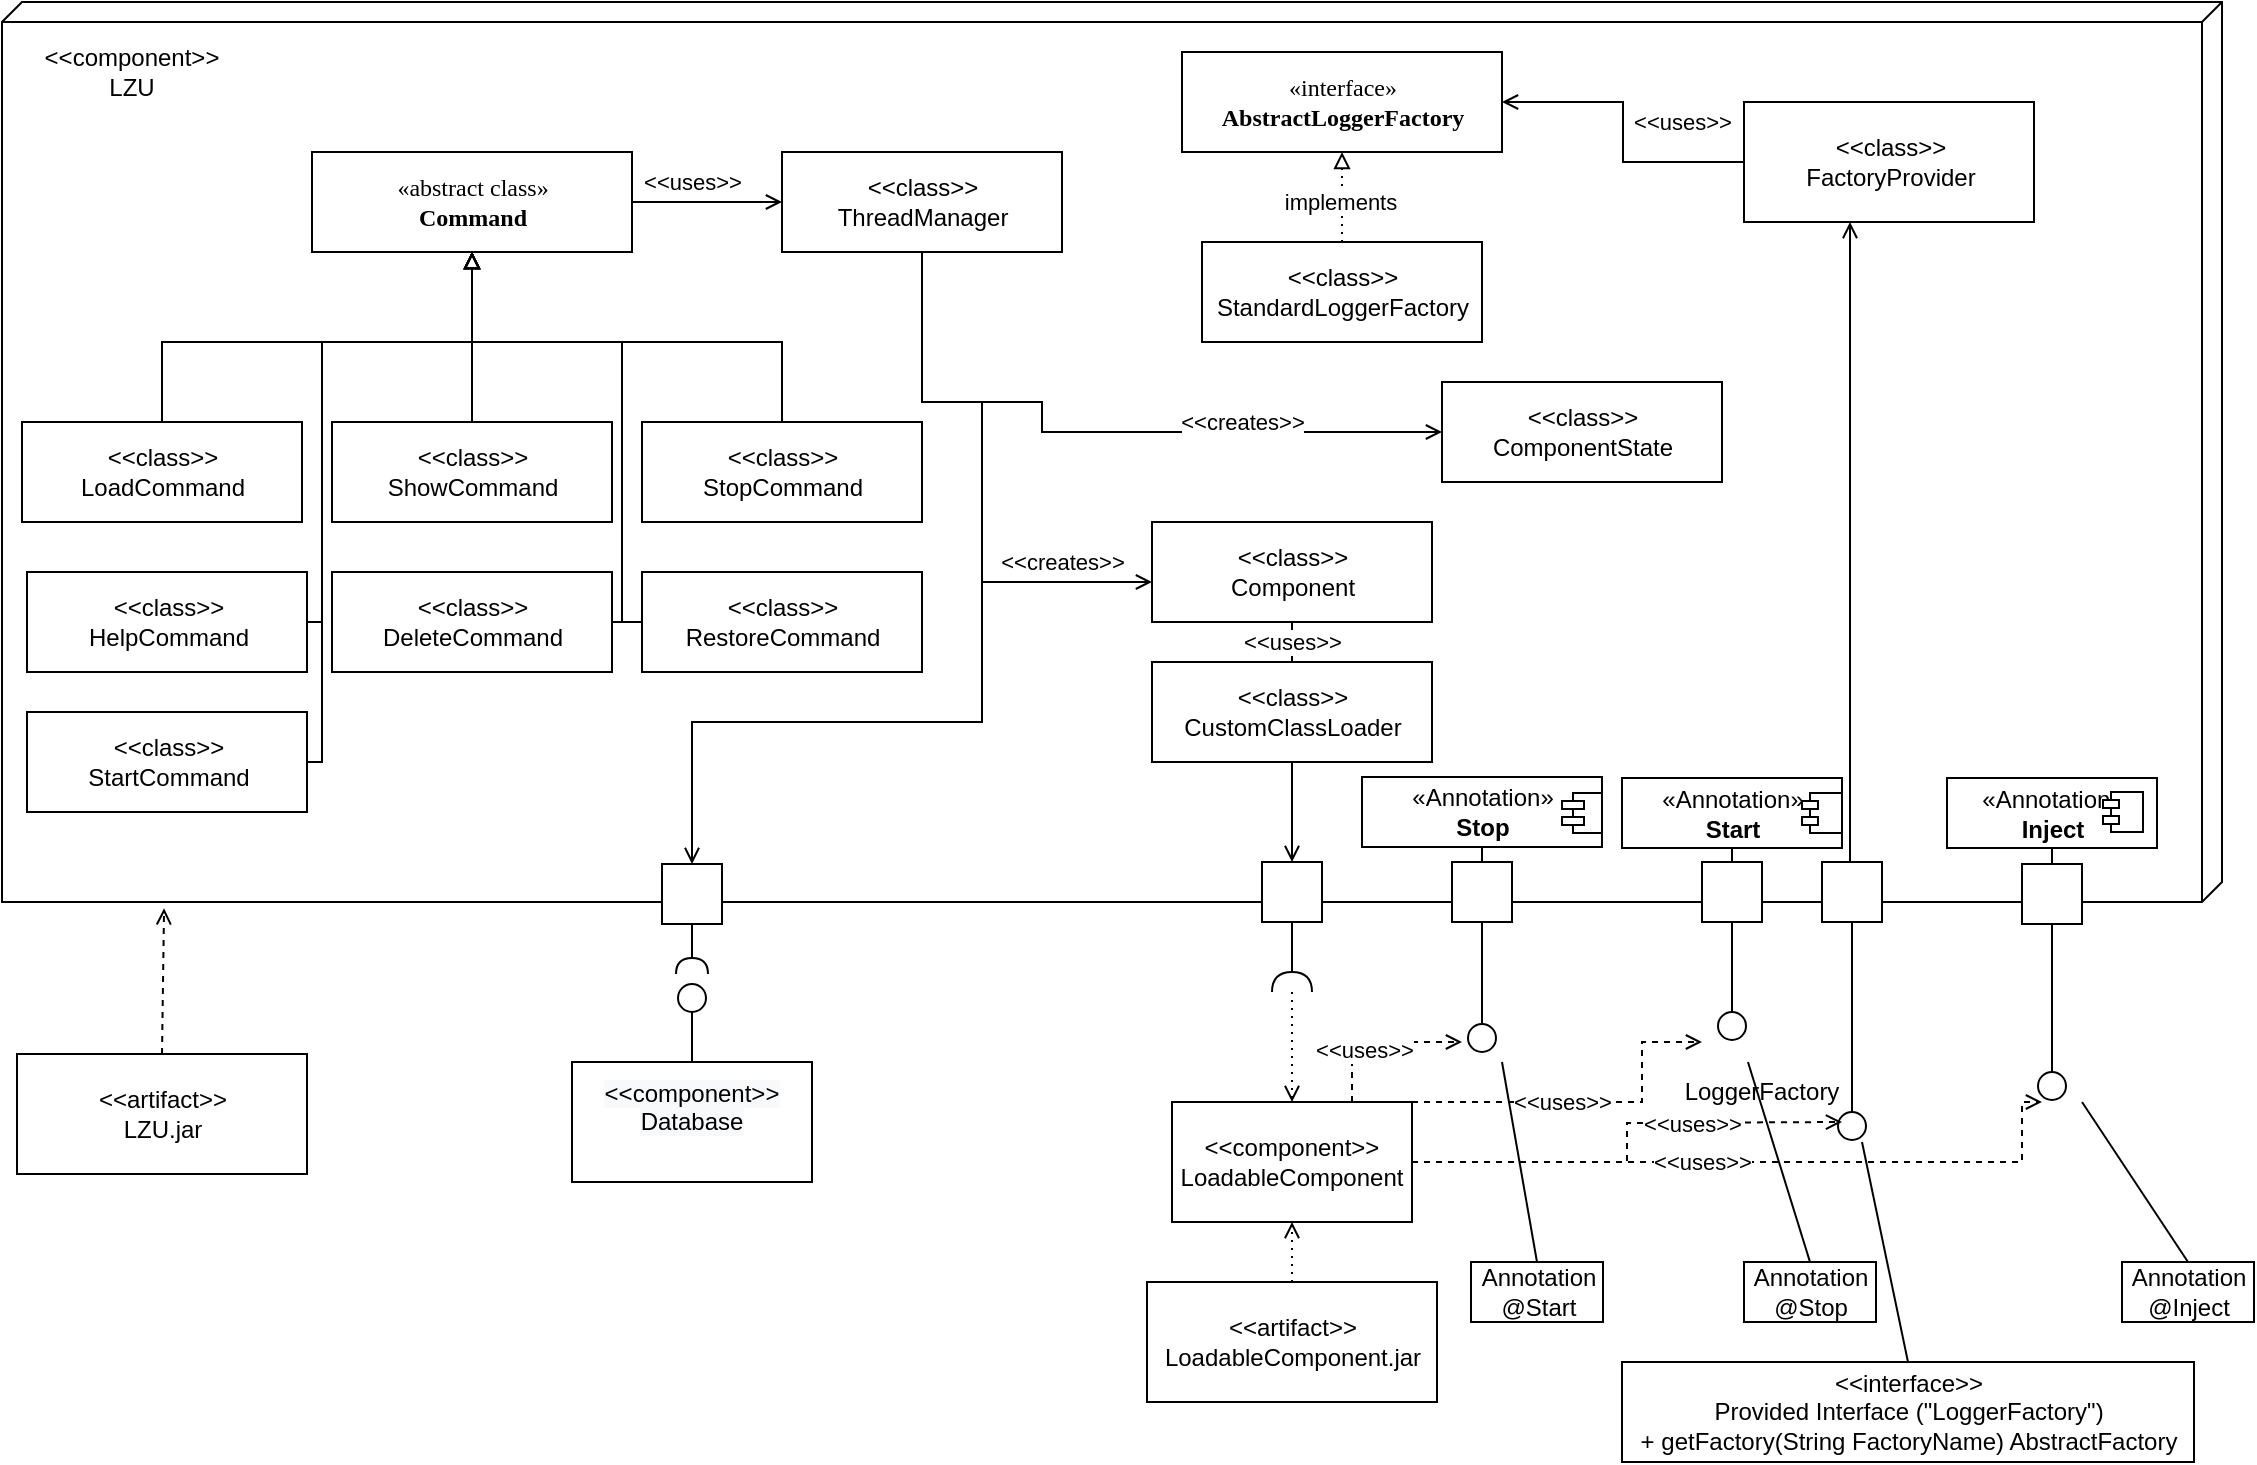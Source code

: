 <mxfile version="18.0.2" type="device"><diagram name="Page-1" id="5f0bae14-7c28-e335-631c-24af17079c00"><mxGraphModel dx="1422" dy="705" grid="1" gridSize="10" guides="1" tooltips="1" connect="1" arrows="1" fold="1" page="1" pageScale="1" pageWidth="1100" pageHeight="850" background="none" math="0" shadow="0"><root><mxCell id="0"/><mxCell id="1" parent="0"/><mxCell id="39150e848f15840c-1" value="" style="verticalAlign=top;align=left;spacingTop=8;spacingLeft=2;spacingRight=12;shape=cube;size=10;direction=south;fontStyle=4;html=1;rounded=0;shadow=0;comic=0;labelBackgroundColor=white;strokeWidth=1;fontFamily=Verdana;fontSize=12" parent="1" vertex="1"><mxGeometry x="30" y="20" width="1110" height="450" as="geometry"/></mxCell><mxCell id="Bn-qA_L5yHRzfilaI80a-10" style="edgeStyle=orthogonalEdgeStyle;rounded=0;orthogonalLoop=1;jettySize=auto;html=1;startArrow=none;startFill=0;endArrow=circle;endFill=0;strokeColor=default;" parent="1" source="KaQGnkYjdUyi4YdDWETX-2" edge="1"><mxGeometry relative="1" as="geometry"><mxPoint x="375" y="510" as="targetPoint"/><mxPoint x="375" y="551" as="sourcePoint"/></mxGeometry></mxCell><mxCell id="39150e848f15840c-4" value="«interface»&lt;br&gt;&lt;b&gt;AbstractLoggerFactory&lt;/b&gt;" style="html=1;rounded=0;shadow=0;comic=0;labelBackgroundColor=none;strokeWidth=1;fontFamily=Verdana;fontSize=12;align=center;" parent="1" vertex="1"><mxGeometry x="620" y="45" width="160" height="50" as="geometry"/></mxCell><mxCell id="DbzHq9LiooGtLRMXnY6e-2" value="&amp;lt;&amp;lt;component&amp;gt;&amp;gt;&lt;br&gt;LZU" style="text;html=1;strokeColor=none;fillColor=none;align=center;verticalAlign=middle;whiteSpace=wrap;rounded=0;" parent="1" vertex="1"><mxGeometry x="40" y="40" width="110" height="30" as="geometry"/></mxCell><mxCell id="DbzHq9LiooGtLRMXnY6e-7" value="" style="rounded=0;orthogonalLoop=1;jettySize=auto;html=1;endArrow=halfCircle;endFill=0;entryX=0.5;entryY=0.5;endSize=6;strokeWidth=1;sketch=0;startArrow=none;" parent="1" source="DbzHq9LiooGtLRMXnY6e-10" edge="1"><mxGeometry relative="1" as="geometry"><mxPoint x="375" y="401" as="sourcePoint"/><mxPoint x="375" y="506" as="targetPoint"/></mxGeometry></mxCell><mxCell id="DbzHq9LiooGtLRMXnY6e-19" style="edgeStyle=orthogonalEdgeStyle;rounded=0;orthogonalLoop=1;jettySize=auto;html=1;entryX=1;entryY=0.5;entryDx=0;entryDy=0;endArrow=open;endFill=0;" parent="1" source="DbzHq9LiooGtLRMXnY6e-13" target="39150e848f15840c-4" edge="1"><mxGeometry relative="1" as="geometry"/></mxCell><mxCell id="DbzHq9LiooGtLRMXnY6e-20" value="&amp;lt;&amp;lt;uses&amp;gt;&amp;gt;" style="edgeLabel;html=1;align=center;verticalAlign=middle;resizable=0;points=[];" parent="DbzHq9LiooGtLRMXnY6e-19" vertex="1" connectable="0"><mxGeometry x="0.236" y="2" relative="1" as="geometry"><mxPoint x="32" y="8" as="offset"/></mxGeometry></mxCell><mxCell id="DbzHq9LiooGtLRMXnY6e-13" value="&amp;lt;&amp;lt;class&amp;gt;&amp;gt;&lt;br&gt;FactoryProvider" style="html=1;" parent="1" vertex="1"><mxGeometry x="901" y="70" width="145" height="60" as="geometry"/></mxCell><mxCell id="DbzHq9LiooGtLRMXnY6e-15" value="&amp;lt;&amp;lt;class&amp;gt;&amp;gt;&lt;br&gt;StandardLoggerFactory" style="html=1;" parent="1" vertex="1"><mxGeometry x="630" y="140" width="140" height="50" as="geometry"/></mxCell><mxCell id="DbzHq9LiooGtLRMXnY6e-17" value="" style="endArrow=block;dashed=1;html=1;dashPattern=1 3;strokeWidth=1;rounded=0;entryX=0.5;entryY=1;entryDx=0;entryDy=0;exitX=0.5;exitY=0;exitDx=0;exitDy=0;endFill=0;" parent="1" source="DbzHq9LiooGtLRMXnY6e-15" target="39150e848f15840c-4" edge="1"><mxGeometry width="50" height="50" relative="1" as="geometry"><mxPoint x="580" y="170" as="sourcePoint"/><mxPoint x="630" y="120" as="targetPoint"/></mxGeometry></mxCell><mxCell id="DbzHq9LiooGtLRMXnY6e-18" value="implements" style="edgeLabel;html=1;align=center;verticalAlign=middle;resizable=0;points=[];" parent="DbzHq9LiooGtLRMXnY6e-17" vertex="1" connectable="0"><mxGeometry x="-0.109" y="1" relative="1" as="geometry"><mxPoint as="offset"/></mxGeometry></mxCell><mxCell id="DbzHq9LiooGtLRMXnY6e-57" style="edgeStyle=orthogonalEdgeStyle;rounded=0;orthogonalLoop=1;jettySize=auto;html=1;exitX=1;exitY=0.5;exitDx=0;exitDy=0;entryX=0;entryY=0.5;entryDx=0;entryDy=0;endArrow=open;endFill=0;" parent="1" source="DbzHq9LiooGtLRMXnY6e-21" target="DbzHq9LiooGtLRMXnY6e-49" edge="1"><mxGeometry relative="1" as="geometry"/></mxCell><mxCell id="DbzHq9LiooGtLRMXnY6e-58" value="&amp;lt;&amp;lt;uses&amp;gt;&amp;gt;" style="edgeLabel;html=1;align=center;verticalAlign=middle;resizable=0;points=[];" parent="DbzHq9LiooGtLRMXnY6e-57" vertex="1" connectable="0"><mxGeometry x="-0.154" relative="1" as="geometry"><mxPoint x="-2" y="-10" as="offset"/></mxGeometry></mxCell><mxCell id="DbzHq9LiooGtLRMXnY6e-21" value="«abstract class»&lt;br&gt;&lt;b&gt;Command&lt;/b&gt;" style="html=1;rounded=0;shadow=0;comic=0;labelBackgroundColor=none;strokeWidth=1;fontFamily=Verdana;fontSize=12;align=center;" parent="1" vertex="1"><mxGeometry x="185" y="95" width="160" height="50" as="geometry"/></mxCell><mxCell id="Bn-qA_L5yHRzfilaI80a-3" style="edgeStyle=orthogonalEdgeStyle;rounded=0;orthogonalLoop=1;jettySize=auto;html=1;endArrow=block;endFill=0;" parent="1" source="DbzHq9LiooGtLRMXnY6e-22" target="DbzHq9LiooGtLRMXnY6e-21" edge="1"><mxGeometry relative="1" as="geometry"><Array as="points"><mxPoint x="110" y="190"/><mxPoint x="265" y="190"/></Array></mxGeometry></mxCell><mxCell id="DbzHq9LiooGtLRMXnY6e-22" value="&amp;lt;&amp;lt;class&amp;gt;&amp;gt;&lt;br&gt;LoadCommand" style="html=1;" parent="1" vertex="1"><mxGeometry x="40" y="230" width="140" height="50" as="geometry"/></mxCell><mxCell id="Bn-qA_L5yHRzfilaI80a-7" style="edgeStyle=orthogonalEdgeStyle;rounded=0;orthogonalLoop=1;jettySize=auto;html=1;entryX=0.5;entryY=1;entryDx=0;entryDy=0;endArrow=block;endFill=0;" parent="1" source="DbzHq9LiooGtLRMXnY6e-23" target="DbzHq9LiooGtLRMXnY6e-21" edge="1"><mxGeometry relative="1" as="geometry"><Array as="points"><mxPoint x="340" y="330"/><mxPoint x="340" y="190"/><mxPoint x="265" y="190"/></Array></mxGeometry></mxCell><mxCell id="DbzHq9LiooGtLRMXnY6e-23" value="&amp;lt;&amp;lt;class&amp;gt;&amp;gt;&lt;br&gt;RestoreCommand" style="html=1;" parent="1" vertex="1"><mxGeometry x="350" y="305" width="140" height="50" as="geometry"/></mxCell><mxCell id="Bn-qA_L5yHRzfilaI80a-1" style="edgeStyle=orthogonalEdgeStyle;rounded=0;orthogonalLoop=1;jettySize=auto;html=1;entryX=0.5;entryY=1;entryDx=0;entryDy=0;endArrow=block;endFill=0;" parent="1" source="DbzHq9LiooGtLRMXnY6e-24" target="DbzHq9LiooGtLRMXnY6e-21" edge="1"><mxGeometry relative="1" as="geometry"><Array as="points"><mxPoint x="265" y="200"/><mxPoint x="265" y="200"/></Array></mxGeometry></mxCell><mxCell id="DbzHq9LiooGtLRMXnY6e-24" value="&amp;lt;&amp;lt;class&amp;gt;&amp;gt;&lt;br&gt;ShowCommand" style="html=1;" parent="1" vertex="1"><mxGeometry x="195" y="230" width="140" height="50" as="geometry"/></mxCell><mxCell id="Bn-qA_L5yHRzfilaI80a-4" style="edgeStyle=orthogonalEdgeStyle;rounded=0;orthogonalLoop=1;jettySize=auto;html=1;entryX=0.5;entryY=1;entryDx=0;entryDy=0;endArrow=block;endFill=0;" parent="1" source="DbzHq9LiooGtLRMXnY6e-25" target="DbzHq9LiooGtLRMXnY6e-21" edge="1"><mxGeometry relative="1" as="geometry"><Array as="points"><mxPoint x="190" y="330"/><mxPoint x="190" y="190"/><mxPoint x="265" y="190"/></Array></mxGeometry></mxCell><mxCell id="DbzHq9LiooGtLRMXnY6e-25" value="&amp;lt;&amp;lt;class&amp;gt;&amp;gt;&lt;br&gt;HelpCommand" style="html=1;" parent="1" vertex="1"><mxGeometry x="42.5" y="305" width="140" height="50" as="geometry"/></mxCell><mxCell id="Bn-qA_L5yHRzfilaI80a-6" style="edgeStyle=orthogonalEdgeStyle;rounded=0;orthogonalLoop=1;jettySize=auto;html=1;entryX=0.5;entryY=1;entryDx=0;entryDy=0;endArrow=block;endFill=0;" parent="1" source="DbzHq9LiooGtLRMXnY6e-26" target="DbzHq9LiooGtLRMXnY6e-21" edge="1"><mxGeometry relative="1" as="geometry"><Array as="points"><mxPoint x="340" y="330"/><mxPoint x="340" y="190"/><mxPoint x="265" y="190"/></Array></mxGeometry></mxCell><mxCell id="DbzHq9LiooGtLRMXnY6e-26" value="&amp;lt;&amp;lt;class&amp;gt;&amp;gt;&lt;br&gt;DeleteCommand" style="html=1;" parent="1" vertex="1"><mxGeometry x="195" y="305" width="140" height="50" as="geometry"/></mxCell><mxCell id="Bn-qA_L5yHRzfilaI80a-5" style="edgeStyle=orthogonalEdgeStyle;rounded=0;orthogonalLoop=1;jettySize=auto;html=1;entryX=0.5;entryY=1;entryDx=0;entryDy=0;endArrow=block;endFill=0;" parent="1" source="DbzHq9LiooGtLRMXnY6e-27" target="DbzHq9LiooGtLRMXnY6e-21" edge="1"><mxGeometry relative="1" as="geometry"><Array as="points"><mxPoint x="190" y="400"/><mxPoint x="190" y="190"/><mxPoint x="265" y="190"/></Array></mxGeometry></mxCell><mxCell id="DbzHq9LiooGtLRMXnY6e-27" value="&amp;lt;&amp;lt;class&amp;gt;&amp;gt;&lt;br&gt;StartCommand" style="html=1;" parent="1" vertex="1"><mxGeometry x="42.5" y="375" width="140" height="50" as="geometry"/></mxCell><mxCell id="DbzHq9LiooGtLRMXnY6e-10" value="" style="rounded=0;whiteSpace=wrap;html=1;" parent="1" vertex="1"><mxGeometry x="360" y="451" width="30" height="30" as="geometry"/></mxCell><mxCell id="DbzHq9LiooGtLRMXnY6e-74" style="edgeStyle=orthogonalEdgeStyle;rounded=0;orthogonalLoop=1;jettySize=auto;html=1;exitX=0.5;exitY=1;exitDx=0;exitDy=0;entryX=0;entryY=0.5;entryDx=0;entryDy=0;endArrow=open;endFill=0;" parent="1" source="DbzHq9LiooGtLRMXnY6e-49" target="DbzHq9LiooGtLRMXnY6e-56" edge="1"><mxGeometry relative="1" as="geometry"><Array as="points"><mxPoint x="500" y="220"/><mxPoint x="550" y="220"/><mxPoint x="550" y="265"/></Array></mxGeometry></mxCell><mxCell id="DbzHq9LiooGtLRMXnY6e-78" value="&amp;lt;&amp;lt;creates&amp;gt;&amp;gt;" style="edgeLabel;html=1;align=center;verticalAlign=middle;resizable=0;points=[];" parent="DbzHq9LiooGtLRMXnY6e-74" vertex="1" connectable="0"><mxGeometry x="0.469" y="1" relative="1" as="geometry"><mxPoint x="-7" y="-4" as="offset"/></mxGeometry></mxCell><mxCell id="DbzHq9LiooGtLRMXnY6e-95" style="edgeStyle=orthogonalEdgeStyle;rounded=0;orthogonalLoop=1;jettySize=auto;html=1;exitX=0.5;exitY=1;exitDx=0;exitDy=0;endArrow=open;endFill=0;" parent="1" source="DbzHq9LiooGtLRMXnY6e-49" target="DbzHq9LiooGtLRMXnY6e-55" edge="1"><mxGeometry relative="1" as="geometry"><Array as="points"><mxPoint x="490" y="220"/><mxPoint x="520" y="220"/><mxPoint x="520" y="310"/><mxPoint x="670" y="310"/></Array></mxGeometry></mxCell><mxCell id="DbzHq9LiooGtLRMXnY6e-96" value="&amp;lt;&amp;lt;creates&amp;gt;&amp;gt;" style="edgeLabel;html=1;align=center;verticalAlign=middle;resizable=0;points=[];" parent="DbzHq9LiooGtLRMXnY6e-95" vertex="1" connectable="0"><mxGeometry x="0.326" y="-1" relative="1" as="geometry"><mxPoint x="41" y="-1" as="offset"/></mxGeometry></mxCell><mxCell id="DbzHq9LiooGtLRMXnY6e-49" value="&amp;lt;&amp;lt;class&amp;gt;&amp;gt;&lt;br&gt;ThreadManager" style="html=1;" parent="1" vertex="1"><mxGeometry x="420" y="95" width="140" height="50" as="geometry"/></mxCell><mxCell id="DbzHq9LiooGtLRMXnY6e-86" style="edgeStyle=orthogonalEdgeStyle;rounded=0;orthogonalLoop=1;jettySize=auto;html=1;exitX=0.5;exitY=0;exitDx=0;exitDy=0;endArrow=open;endFill=0;" parent="1" source="DbzHq9LiooGtLRMXnY6e-51" target="DbzHq9LiooGtLRMXnY6e-13" edge="1"><mxGeometry relative="1" as="geometry"><Array as="points"><mxPoint x="954" y="450"/></Array><mxPoint x="954" y="210" as="targetPoint"/></mxGeometry></mxCell><mxCell id="Bn-qA_L5yHRzfilaI80a-9" style="edgeStyle=orthogonalEdgeStyle;rounded=0;orthogonalLoop=1;jettySize=auto;html=1;startArrow=none;startFill=0;endArrow=circle;endFill=0;strokeColor=default;" parent="1" source="DbzHq9LiooGtLRMXnY6e-51" edge="1"><mxGeometry relative="1" as="geometry"><mxPoint x="955" y="590" as="targetPoint"/></mxGeometry></mxCell><mxCell id="DbzHq9LiooGtLRMXnY6e-51" value="" style="html=1;rounded=0;" parent="1" vertex="1"><mxGeometry x="940" y="450" width="30" height="30" as="geometry"/></mxCell><mxCell id="DbzHq9LiooGtLRMXnY6e-55" value="&amp;lt;&amp;lt;class&amp;gt;&amp;gt;&lt;br&gt;Component" style="html=1;" parent="1" vertex="1"><mxGeometry x="605" y="280" width="140" height="50" as="geometry"/></mxCell><mxCell id="DbzHq9LiooGtLRMXnY6e-56" value="&amp;lt;&amp;lt;class&amp;gt;&amp;gt;&lt;br&gt;ComponentState" style="html=1;" parent="1" vertex="1"><mxGeometry x="750" y="210" width="140" height="50" as="geometry"/></mxCell><mxCell id="Bn-qA_L5yHRzfilaI80a-2" style="edgeStyle=orthogonalEdgeStyle;rounded=0;orthogonalLoop=1;jettySize=auto;html=1;endArrow=block;endFill=0;" parent="1" source="DbzHq9LiooGtLRMXnY6e-28" target="DbzHq9LiooGtLRMXnY6e-21" edge="1"><mxGeometry relative="1" as="geometry"><Array as="points"><mxPoint x="420" y="190"/><mxPoint x="265" y="190"/></Array></mxGeometry></mxCell><mxCell id="DbzHq9LiooGtLRMXnY6e-28" value="&amp;lt;&amp;lt;class&amp;gt;&amp;gt;&lt;br&gt;StopCommand" style="html=1;" parent="1" vertex="1"><mxGeometry x="350" y="230" width="140" height="50" as="geometry"/></mxCell><mxCell id="DbzHq9LiooGtLRMXnY6e-72" value="" style="edgeStyle=orthogonalEdgeStyle;rounded=0;orthogonalLoop=1;jettySize=auto;html=1;endArrow=open;exitX=0.5;exitY=1;exitDx=0;exitDy=0;endFill=0;" parent="1" source="DbzHq9LiooGtLRMXnY6e-49" target="DbzHq9LiooGtLRMXnY6e-10" edge="1"><mxGeometry relative="1" as="geometry"><mxPoint x="470" y="145" as="sourcePoint"/><mxPoint x="380" y="410" as="targetPoint"/><Array as="points"><mxPoint x="490" y="220"/><mxPoint x="520" y="220"/><mxPoint x="520" y="380"/><mxPoint x="375" y="380"/></Array></mxGeometry></mxCell><mxCell id="DbzHq9LiooGtLRMXnY6e-75" value="" style="html=1;rounded=0;" parent="1" vertex="1"><mxGeometry x="660" y="450" width="30" height="30" as="geometry"/></mxCell><mxCell id="DbzHq9LiooGtLRMXnY6e-87" value="«Annotation»&lt;br&gt;&lt;b&gt;Inject&lt;/b&gt;" style="html=1;dropTarget=0;" parent="1" vertex="1"><mxGeometry x="1002.5" y="408" width="105" height="35" as="geometry"/></mxCell><mxCell id="DbzHq9LiooGtLRMXnY6e-88" value="" style="shape=module;jettyWidth=8;jettyHeight=4;" parent="DbzHq9LiooGtLRMXnY6e-87" vertex="1"><mxGeometry x="1" width="20" height="20" relative="1" as="geometry"><mxPoint x="-27" y="7" as="offset"/></mxGeometry></mxCell><mxCell id="DbzHq9LiooGtLRMXnY6e-89" value="&amp;lt;&amp;lt;artifact&amp;gt;&amp;gt;&lt;br&gt;LoadableComponent.jar" style="html=1;" parent="1" vertex="1"><mxGeometry x="602.5" y="660" width="145" height="60" as="geometry"/></mxCell><mxCell id="KaQGnkYjdUyi4YdDWETX-12" style="edgeStyle=orthogonalEdgeStyle;rounded=0;orthogonalLoop=1;jettySize=auto;html=1;endArrow=circle;endFill=0;strokeWidth=1;" edge="1" parent="1" source="DbzHq9LiooGtLRMXnY6e-92"><mxGeometry relative="1" as="geometry"><mxPoint x="1055" y="570" as="targetPoint"/></mxGeometry></mxCell><mxCell id="DbzHq9LiooGtLRMXnY6e-92" value="" style="html=1;rounded=0;" parent="1" vertex="1"><mxGeometry x="1040" y="451" width="30" height="30" as="geometry"/></mxCell><mxCell id="DbzHq9LiooGtLRMXnY6e-98" value="" style="endArrow=none;html=1;rounded=0;entryX=0.5;entryY=1;entryDx=0;entryDy=0;" parent="1" target="DbzHq9LiooGtLRMXnY6e-55" edge="1"><mxGeometry width="50" height="50" relative="1" as="geometry"><mxPoint x="675" y="440" as="sourcePoint"/><mxPoint x="630" y="520" as="targetPoint"/></mxGeometry></mxCell><mxCell id="DbzHq9LiooGtLRMXnY6e-113" value="&amp;lt;&amp;lt;uses&amp;gt;&amp;gt;" style="edgeLabel;html=1;align=center;verticalAlign=middle;resizable=0;points=[];" parent="DbzHq9LiooGtLRMXnY6e-98" vertex="1" connectable="0"><mxGeometry x="0.829" relative="1" as="geometry"><mxPoint as="offset"/></mxGeometry></mxCell><mxCell id="DbzHq9LiooGtLRMXnY6e-99" value="" style="endArrow=open;html=1;rounded=0;exitX=0;exitY=0.5;exitDx=0;exitDy=0;exitPerimeter=0;entryX=0.5;entryY=0;entryDx=0;entryDy=0;endFill=0;" parent="1" target="DbzHq9LiooGtLRMXnY6e-75" edge="1"><mxGeometry width="50" height="50" relative="1" as="geometry"><mxPoint x="675" y="425" as="sourcePoint"/><mxPoint x="710" y="520" as="targetPoint"/></mxGeometry></mxCell><mxCell id="DbzHq9LiooGtLRMXnY6e-103" value="" style="endArrow=none;html=1;rounded=0;entryX=0.5;entryY=1;entryDx=0;entryDy=0;exitX=0.5;exitY=0;exitDx=0;exitDy=0;" parent="1" source="DbzHq9LiooGtLRMXnY6e-92" target="DbzHq9LiooGtLRMXnY6e-87" edge="1"><mxGeometry width="50" height="50" relative="1" as="geometry"><mxPoint x="1080" y="590" as="sourcePoint"/><mxPoint x="1130" y="540" as="targetPoint"/></mxGeometry></mxCell><mxCell id="DbzHq9LiooGtLRMXnY6e-104" value="" style="endArrow=open;dashed=1;html=1;dashPattern=1 3;strokeWidth=1;rounded=0;exitX=0.5;exitY=0;exitDx=0;exitDy=0;endFill=0;" parent="1" source="DbzHq9LiooGtLRMXnY6e-89" edge="1" target="KaQGnkYjdUyi4YdDWETX-1"><mxGeometry width="50" height="50" relative="1" as="geometry"><mxPoint x="510" y="800" as="sourcePoint"/><mxPoint x="668" y="700" as="targetPoint"/><Array as="points"/></mxGeometry></mxCell><mxCell id="DbzHq9LiooGtLRMXnY6e-108" value="LoggerFactory" style="text;html=1;strokeColor=none;fillColor=none;align=center;verticalAlign=middle;whiteSpace=wrap;rounded=0;" parent="1" vertex="1"><mxGeometry x="880" y="550" width="60" height="30" as="geometry"/></mxCell><mxCell id="DbzHq9LiooGtLRMXnY6e-109" value="" style="shape=requiredInterface;html=1;verticalLabelPosition=bottom;sketch=0;rotation=-90;" parent="1" vertex="1"><mxGeometry x="670" y="500" width="10" height="20" as="geometry"/></mxCell><mxCell id="DbzHq9LiooGtLRMXnY6e-110" value="" style="endArrow=none;html=1;rounded=0;entryX=0.5;entryY=1;entryDx=0;entryDy=0;exitX=1;exitY=0.5;exitDx=0;exitDy=0;exitPerimeter=0;" parent="1" source="DbzHq9LiooGtLRMXnY6e-109" target="DbzHq9LiooGtLRMXnY6e-75" edge="1"><mxGeometry width="50" height="50" relative="1" as="geometry"><mxPoint x="780" y="540" as="sourcePoint"/><mxPoint x="830" y="490" as="targetPoint"/></mxGeometry></mxCell><mxCell id="DbzHq9LiooGtLRMXnY6e-111" value="" style="endArrow=open;dashed=1;html=1;dashPattern=1 3;strokeWidth=1;rounded=0;exitX=0;exitY=0.5;exitDx=0;exitDy=0;exitPerimeter=0;endFill=0;" parent="1" source="DbzHq9LiooGtLRMXnY6e-109" target="KaQGnkYjdUyi4YdDWETX-1" edge="1"><mxGeometry width="50" height="50" relative="1" as="geometry"><mxPoint x="490" y="550" as="sourcePoint"/><mxPoint x="675" y="550" as="targetPoint"/></mxGeometry></mxCell><mxCell id="DbzHq9LiooGtLRMXnY6e-112" value="&amp;lt;&amp;lt;class&amp;gt;&amp;gt;&lt;br&gt;CustomClassLoader" style="html=1;" parent="1" vertex="1"><mxGeometry x="605" y="350" width="140" height="50" as="geometry"/></mxCell><mxCell id="DbzHq9LiooGtLRMXnY6e-114" value="&amp;lt;&amp;lt;interface&amp;gt;&amp;gt;&lt;br&gt;Provided Interface (&quot;LoggerFactory&quot;)&lt;br&gt;+ getFactory(String FactoryName) AbstractFactory" style="html=1;" parent="1" vertex="1"><mxGeometry x="840" y="700" width="286" height="50" as="geometry"/></mxCell><mxCell id="DbzHq9LiooGtLRMXnY6e-115" value="" style="endArrow=none;html=1;rounded=0;exitX=0.5;exitY=0;exitDx=0;exitDy=0;" parent="1" source="DbzHq9LiooGtLRMXnY6e-114" edge="1"><mxGeometry width="50" height="50" relative="1" as="geometry"><mxPoint x="890" y="670" as="sourcePoint"/><mxPoint x="960" y="590" as="targetPoint"/></mxGeometry></mxCell><mxCell id="DbzHq9LiooGtLRMXnY6e-116" value="Annotation&lt;br&gt;@Inject" style="html=1;" parent="1" vertex="1"><mxGeometry x="1090" y="650" width="66" height="30" as="geometry"/></mxCell><mxCell id="DbzHq9LiooGtLRMXnY6e-117" value="" style="endArrow=none;html=1;rounded=0;exitX=0.5;exitY=0;exitDx=0;exitDy=0;" parent="1" source="DbzHq9LiooGtLRMXnY6e-116" edge="1"><mxGeometry width="50" height="50" relative="1" as="geometry"><mxPoint x="983.5" y="710" as="sourcePoint"/><mxPoint x="1070" y="570" as="targetPoint"/></mxGeometry></mxCell><mxCell id="DbzHq9LiooGtLRMXnY6e-121" value="&amp;lt;&amp;lt;artifact&amp;gt;&amp;gt;&lt;br&gt;LZU.jar" style="html=1;" parent="1" vertex="1"><mxGeometry x="37.5" y="546" width="145" height="60" as="geometry"/></mxCell><mxCell id="DbzHq9LiooGtLRMXnY6e-122" value="" style="endArrow=open;dashed=1;html=1;strokeWidth=1;rounded=0;exitX=0.5;exitY=0;exitDx=0;exitDy=0;entryX=1.007;entryY=0.927;entryDx=0;entryDy=0;entryPerimeter=0;endFill=0;" parent="1" source="DbzHq9LiooGtLRMXnY6e-121" target="39150e848f15840c-1" edge="1"><mxGeometry width="50" height="50" relative="1" as="geometry"><mxPoint x="-50" y="590" as="sourcePoint"/><mxPoint x="108.0" y="490" as="targetPoint"/><Array as="points"/></mxGeometry></mxCell><mxCell id="KaQGnkYjdUyi4YdDWETX-3" style="edgeStyle=orthogonalEdgeStyle;rounded=0;orthogonalLoop=1;jettySize=auto;html=1;endArrow=open;endFill=0;dashed=1;" edge="1" parent="1" source="KaQGnkYjdUyi4YdDWETX-1"><mxGeometry relative="1" as="geometry"><mxPoint x="950" y="580" as="targetPoint"/></mxGeometry></mxCell><mxCell id="KaQGnkYjdUyi4YdDWETX-33" value="&amp;lt;&amp;lt;uses&amp;gt;&amp;gt;" style="edgeLabel;html=1;align=center;verticalAlign=middle;resizable=0;points=[];" vertex="1" connectable="0" parent="KaQGnkYjdUyi4YdDWETX-3"><mxGeometry x="0.362" relative="1" as="geometry"><mxPoint as="offset"/></mxGeometry></mxCell><mxCell id="KaQGnkYjdUyi4YdDWETX-4" style="edgeStyle=orthogonalEdgeStyle;rounded=0;orthogonalLoop=1;jettySize=auto;html=1;endArrow=open;endFill=0;dashed=1;" edge="1" parent="1" source="KaQGnkYjdUyi4YdDWETX-1"><mxGeometry relative="1" as="geometry"><mxPoint x="1050" y="570" as="targetPoint"/><Array as="points"><mxPoint x="1040" y="600"/></Array></mxGeometry></mxCell><mxCell id="KaQGnkYjdUyi4YdDWETX-31" value="&lt;span style=&quot;color: rgba(0, 0, 0, 0); font-family: monospace; font-size: 0px; text-align: start; background-color: rgb(248, 249, 250);&quot;&gt;%3CmxGraphModel%3E%3Croot%3E%3CmxCell%20id%3D%220%22%2F%3E%3CmxCell%20id%3D%221%22%20parent%3D%220%22%2F%3E%3CmxCell%20id%3D%222%22%20value%3D%22%26amp%3Blt%3B%26amp%3Blt%3Buses%26amp%3Bgt%3B%26amp%3Bgt%3B%22%20style%3D%22edgeLabel%3Bhtml%3D1%3Balign%3Dcenter%3BverticalAlign%3Dmiddle%3Bresizable%3D0%3Bpoints%3D%5B%5D%3B%22%20vertex%3D%221%22%20connectable%3D%220%22%20parent%3D%221%22%3E%3CmxGeometry%20x%3D%22810%22%20y%3D%22570%22%20as%3D%22geometry%22%2F%3E%3C%2FmxCell%3E%3C%2Froot%3E%3C%2FmxGraphModel%&amp;lt;&amp;lt;&lt;/span&gt;" style="edgeLabel;html=1;align=center;verticalAlign=middle;resizable=0;points=[];" vertex="1" connectable="0" parent="KaQGnkYjdUyi4YdDWETX-4"><mxGeometry x="-0.009" relative="1" as="geometry"><mxPoint as="offset"/></mxGeometry></mxCell><mxCell id="KaQGnkYjdUyi4YdDWETX-32" value="&amp;lt;&amp;lt;uses&amp;gt;&amp;gt;" style="edgeLabel;html=1;align=center;verticalAlign=middle;resizable=0;points=[];" vertex="1" connectable="0" parent="KaQGnkYjdUyi4YdDWETX-4"><mxGeometry x="-0.009" y="-1" relative="1" as="geometry"><mxPoint x="-26" y="-1" as="offset"/></mxGeometry></mxCell><mxCell id="KaQGnkYjdUyi4YdDWETX-28" style="edgeStyle=orthogonalEdgeStyle;rounded=0;orthogonalLoop=1;jettySize=auto;html=1;endArrow=open;endFill=0;strokeWidth=1;dashed=1;" edge="1" parent="1" source="KaQGnkYjdUyi4YdDWETX-1"><mxGeometry relative="1" as="geometry"><mxPoint x="880" y="540" as="targetPoint"/><Array as="points"><mxPoint x="850" y="570"/><mxPoint x="850" y="540"/></Array></mxGeometry></mxCell><mxCell id="KaQGnkYjdUyi4YdDWETX-29" value="&amp;lt;&amp;lt;uses&amp;gt;&amp;gt;" style="edgeLabel;html=1;align=center;verticalAlign=middle;resizable=0;points=[];" vertex="1" connectable="0" parent="KaQGnkYjdUyi4YdDWETX-28"><mxGeometry x="-0.017" y="-1" relative="1" as="geometry"><mxPoint x="-11" y="-1" as="offset"/></mxGeometry></mxCell><mxCell id="KaQGnkYjdUyi4YdDWETX-34" style="edgeStyle=orthogonalEdgeStyle;rounded=0;orthogonalLoop=1;jettySize=auto;html=1;dashed=1;endArrow=open;endFill=0;strokeWidth=1;exitX=0.75;exitY=0;exitDx=0;exitDy=0;" edge="1" parent="1" source="KaQGnkYjdUyi4YdDWETX-1"><mxGeometry relative="1" as="geometry"><mxPoint x="760" y="540" as="targetPoint"/><Array as="points"><mxPoint x="705" y="540"/></Array></mxGeometry></mxCell><mxCell id="KaQGnkYjdUyi4YdDWETX-35" value="&amp;lt;&amp;lt;uses&amp;gt;&amp;gt;" style="edgeLabel;html=1;align=center;verticalAlign=middle;resizable=0;points=[];" vertex="1" connectable="0" parent="KaQGnkYjdUyi4YdDWETX-34"><mxGeometry x="-0.153" y="-4" relative="1" as="geometry"><mxPoint as="offset"/></mxGeometry></mxCell><mxCell id="KaQGnkYjdUyi4YdDWETX-1" value="&lt;span style=&quot;&quot;&gt;&amp;lt;&amp;lt;component&amp;gt;&amp;gt;&lt;/span&gt;&lt;br style=&quot;&quot;&gt;&lt;span style=&quot;&quot;&gt;LoadableComponent&lt;/span&gt;" style="rounded=0;whiteSpace=wrap;html=1;" vertex="1" parent="1"><mxGeometry x="615" y="570" width="120" height="60" as="geometry"/></mxCell><mxCell id="KaQGnkYjdUyi4YdDWETX-2" value="&#10;&lt;span style=&quot;color: rgb(0, 0, 0); font-family: Helvetica; font-size: 12px; font-style: normal; font-variant-ligatures: normal; font-variant-caps: normal; font-weight: 400; letter-spacing: normal; orphans: 2; text-align: center; text-indent: 0px; text-transform: none; widows: 2; word-spacing: 0px; -webkit-text-stroke-width: 0px; background-color: rgb(248, 249, 250); text-decoration-thickness: initial; text-decoration-style: initial; text-decoration-color: initial; float: none; display: inline !important;&quot;&gt;&amp;lt;&amp;lt;component&amp;gt;&amp;gt;&lt;/span&gt;&lt;br style=&quot;color: rgb(0, 0, 0); font-family: Helvetica; font-size: 12px; font-style: normal; font-variant-ligatures: normal; font-variant-caps: normal; font-weight: 400; letter-spacing: normal; orphans: 2; text-align: center; text-indent: 0px; text-transform: none; widows: 2; word-spacing: 0px; -webkit-text-stroke-width: 0px; background-color: rgb(248, 249, 250); text-decoration-thickness: initial; text-decoration-style: initial; text-decoration-color: initial;&quot;&gt;&lt;span style=&quot;color: rgb(0, 0, 0); font-family: Helvetica; font-size: 12px; font-style: normal; font-variant-ligatures: normal; font-variant-caps: normal; font-weight: 400; letter-spacing: normal; orphans: 2; text-align: center; text-indent: 0px; text-transform: none; widows: 2; word-spacing: 0px; -webkit-text-stroke-width: 0px; background-color: rgb(248, 249, 250); text-decoration-thickness: initial; text-decoration-style: initial; text-decoration-color: initial; float: none; display: inline !important;&quot;&gt;Database&lt;/span&gt;&#10;&#10;" style="rounded=0;whiteSpace=wrap;html=1;" vertex="1" parent="1"><mxGeometry x="315" y="550" width="120" height="60" as="geometry"/></mxCell><mxCell id="KaQGnkYjdUyi4YdDWETX-23" style="edgeStyle=orthogonalEdgeStyle;rounded=0;orthogonalLoop=1;jettySize=auto;html=1;endArrow=none;endFill=0;strokeWidth=1;" edge="1" parent="1" source="KaQGnkYjdUyi4YdDWETX-5" target="KaQGnkYjdUyi4YdDWETX-10"><mxGeometry relative="1" as="geometry"/></mxCell><mxCell id="KaQGnkYjdUyi4YdDWETX-5" value="«Annotation»&lt;br&gt;&lt;b&gt;Stop&lt;/b&gt;" style="html=1;dropTarget=0;" vertex="1" parent="1"><mxGeometry x="710" y="407.5" width="120" height="35" as="geometry"/></mxCell><mxCell id="KaQGnkYjdUyi4YdDWETX-22" style="edgeStyle=orthogonalEdgeStyle;rounded=0;orthogonalLoop=1;jettySize=auto;html=1;endArrow=none;endFill=0;strokeWidth=1;" edge="1" parent="1" source="KaQGnkYjdUyi4YdDWETX-7" target="KaQGnkYjdUyi4YdDWETX-11"><mxGeometry relative="1" as="geometry"/></mxCell><mxCell id="KaQGnkYjdUyi4YdDWETX-7" value="«Annotation»&lt;br&gt;&lt;b&gt;Start&lt;/b&gt;" style="html=1;dropTarget=0;" vertex="1" parent="1"><mxGeometry x="840" y="408" width="110" height="35" as="geometry"/></mxCell><mxCell id="KaQGnkYjdUyi4YdDWETX-16" style="edgeStyle=orthogonalEdgeStyle;rounded=0;orthogonalLoop=1;jettySize=auto;html=1;endArrow=circle;endFill=0;strokeWidth=1;" edge="1" parent="1" source="KaQGnkYjdUyi4YdDWETX-10"><mxGeometry relative="1" as="geometry"><mxPoint x="770" y="546" as="targetPoint"/><mxPoint x="770" y="486" as="sourcePoint"/><Array as="points"/></mxGeometry></mxCell><mxCell id="KaQGnkYjdUyi4YdDWETX-10" value="" style="html=1;rounded=0;" vertex="1" parent="1"><mxGeometry x="755" y="450" width="30" height="30" as="geometry"/></mxCell><mxCell id="KaQGnkYjdUyi4YdDWETX-17" style="edgeStyle=orthogonalEdgeStyle;rounded=0;orthogonalLoop=1;jettySize=auto;html=1;endArrow=circle;endFill=0;strokeWidth=1;" edge="1" parent="1" source="KaQGnkYjdUyi4YdDWETX-11"><mxGeometry relative="1" as="geometry"><mxPoint x="895" y="540" as="targetPoint"/></mxGeometry></mxCell><mxCell id="KaQGnkYjdUyi4YdDWETX-11" value="" style="html=1;rounded=0;" vertex="1" parent="1"><mxGeometry x="880" y="450" width="30" height="30" as="geometry"/></mxCell><mxCell id="KaQGnkYjdUyi4YdDWETX-18" value="Annotation&lt;br&gt;@Start" style="html=1;" vertex="1" parent="1"><mxGeometry x="764.5" y="650" width="66" height="30" as="geometry"/></mxCell><mxCell id="KaQGnkYjdUyi4YdDWETX-19" value="" style="endArrow=none;html=1;rounded=0;exitX=0.5;exitY=0;exitDx=0;exitDy=0;" edge="1" parent="1" source="KaQGnkYjdUyi4YdDWETX-18"><mxGeometry width="50" height="50" relative="1" as="geometry"><mxPoint x="683.5" y="720" as="sourcePoint"/><mxPoint x="780" y="550" as="targetPoint"/></mxGeometry></mxCell><mxCell id="KaQGnkYjdUyi4YdDWETX-20" value="Annotation&lt;br&gt;@Stop" style="html=1;" vertex="1" parent="1"><mxGeometry x="901" y="650" width="66" height="30" as="geometry"/></mxCell><mxCell id="KaQGnkYjdUyi4YdDWETX-21" value="" style="endArrow=none;html=1;rounded=0;exitX=0.5;exitY=0;exitDx=0;exitDy=0;entryX=0.383;entryY=0;entryDx=0;entryDy=0;entryPerimeter=0;" edge="1" parent="1" source="KaQGnkYjdUyi4YdDWETX-20" target="DbzHq9LiooGtLRMXnY6e-108"><mxGeometry width="50" height="50" relative="1" as="geometry"><mxPoint x="844" y="696" as="sourcePoint"/><mxPoint x="900" y="550" as="targetPoint"/></mxGeometry></mxCell><mxCell id="KaQGnkYjdUyi4YdDWETX-25" value="" style="shape=module;jettyWidth=11;jettyHeight=4;" vertex="1" parent="1"><mxGeometry x="810" y="415.5" width="20" height="20" as="geometry"/></mxCell><mxCell id="KaQGnkYjdUyi4YdDWETX-26" value="" style="shape=module;jettyWidth=8;jettyHeight=4;" vertex="1" parent="1"><mxGeometry x="930" y="415.5" width="20" height="20" as="geometry"/></mxCell></root></mxGraphModel></diagram></mxfile>
